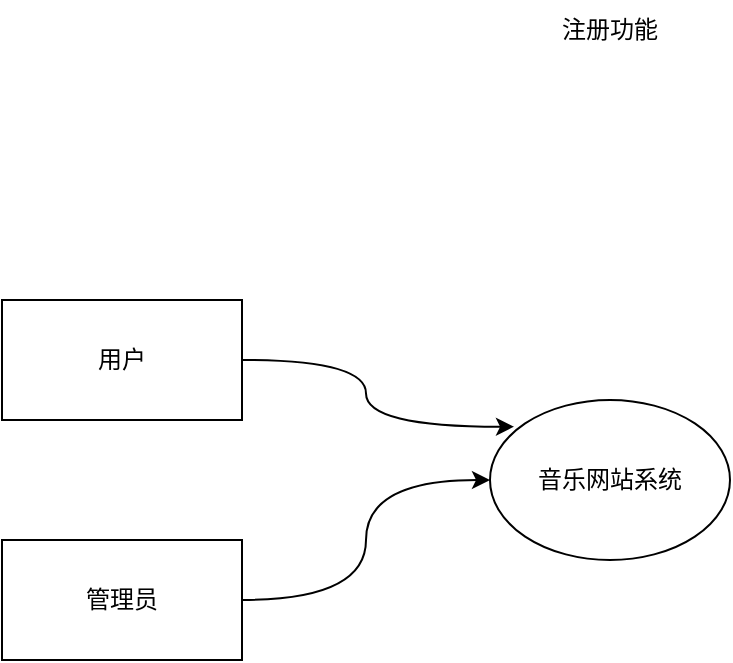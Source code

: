 <mxfile version="21.1.5" type="github">
  <diagram name="第 1 页" id="DxzEchVD7_Ap8OdAvR0T">
    <mxGraphModel dx="1050" dy="581" grid="1" gridSize="10" guides="1" tooltips="1" connect="1" arrows="1" fold="1" page="1" pageScale="1" pageWidth="827" pageHeight="1169" math="0" shadow="0">
      <root>
        <mxCell id="0" />
        <mxCell id="1" parent="0" />
        <mxCell id="Ru3LWTKlBys2lIhbO2xC-1" value="注册功能" style="text;html=1;strokeColor=none;fillColor=none;align=center;verticalAlign=middle;whiteSpace=wrap;rounded=0;" vertex="1" parent="1">
          <mxGeometry x="384" y="40" width="60" height="30" as="geometry" />
        </mxCell>
        <mxCell id="Ru3LWTKlBys2lIhbO2xC-2" value="音乐网站系统" style="ellipse;whiteSpace=wrap;html=1;" vertex="1" parent="1">
          <mxGeometry x="354" y="240" width="120" height="80" as="geometry" />
        </mxCell>
        <mxCell id="Ru3LWTKlBys2lIhbO2xC-5" style="edgeStyle=orthogonalEdgeStyle;rounded=0;orthogonalLoop=1;jettySize=auto;html=1;entryX=0.1;entryY=0.167;entryDx=0;entryDy=0;entryPerimeter=0;curved=1;" edge="1" parent="1" source="Ru3LWTKlBys2lIhbO2xC-3" target="Ru3LWTKlBys2lIhbO2xC-2">
          <mxGeometry relative="1" as="geometry" />
        </mxCell>
        <mxCell id="Ru3LWTKlBys2lIhbO2xC-3" value="用户" style="rounded=0;whiteSpace=wrap;html=1;" vertex="1" parent="1">
          <mxGeometry x="110" y="190" width="120" height="60" as="geometry" />
        </mxCell>
        <mxCell id="Ru3LWTKlBys2lIhbO2xC-7" style="edgeStyle=orthogonalEdgeStyle;curved=1;rounded=0;orthogonalLoop=1;jettySize=auto;html=1;entryX=0;entryY=0.5;entryDx=0;entryDy=0;" edge="1" parent="1" source="Ru3LWTKlBys2lIhbO2xC-6" target="Ru3LWTKlBys2lIhbO2xC-2">
          <mxGeometry relative="1" as="geometry" />
        </mxCell>
        <mxCell id="Ru3LWTKlBys2lIhbO2xC-6" value="管理员" style="rounded=0;whiteSpace=wrap;html=1;" vertex="1" parent="1">
          <mxGeometry x="110" y="310" width="120" height="60" as="geometry" />
        </mxCell>
      </root>
    </mxGraphModel>
  </diagram>
</mxfile>
